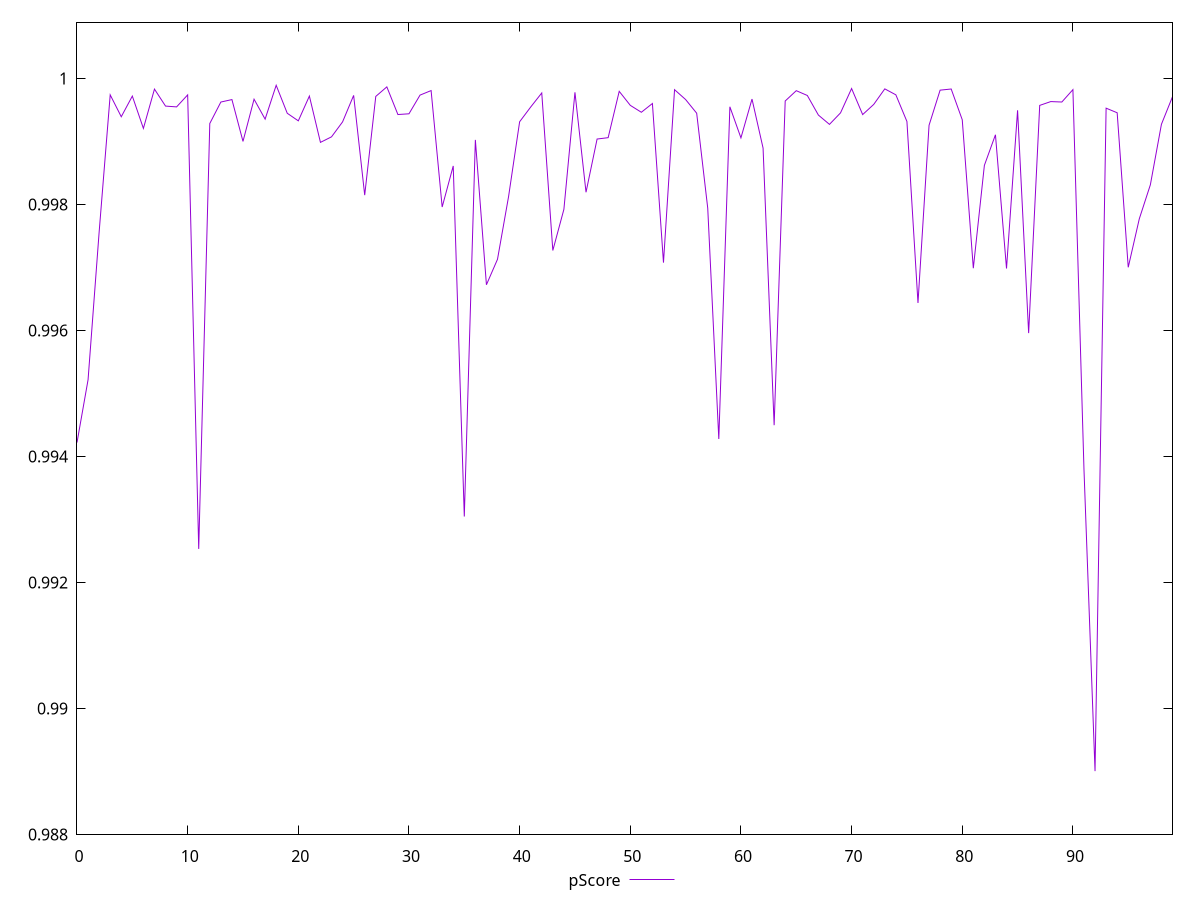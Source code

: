 reset

$pScore <<EOF
0 0.9942225717395629
1 0.9952190914147652
2 0.997561375044014
3 0.9997417829466522
4 0.9993944343088141
5 0.9997223971507184
6 0.9992092758307896
7 0.9998331703143986
8 0.9995636481682881
9 0.9995507084734908
10 0.9997413569188394
11 0.9925330959914788
12 0.9992871006819725
13 0.9996277981597577
14 0.9996668723191435
15 0.9990030722378529
16 0.9996727914162734
17 0.9993564960251001
18 0.9998937704364931
19 0.9994496403975128
20 0.999329261450337
21 0.9997227259183425
22 0.9989876458438163
23 0.9990753796026121
24 0.9993127670047466
25 0.9997334280187413
26 0.9981498331901377
27 0.9997171939087572
28 0.9998683722472488
29 0.9994295776088461
30 0.9994412992860242
31 0.9997379636288792
32 0.9998097863335768
33 0.9979614990338526
34 0.9986135505767555
35 0.9930477607875274
36 0.9990272923908049
37 0.99672692866531
38 0.9971315402698919
39 0.9981258952046284
40 0.9993146641809875
41 0.9995486805841325
42 0.9997718900081256
43 0.997271444211346
44 0.997924227407563
45 0.9997818847489786
46 0.9981958000556967
47 0.9990405073789628
48 0.9990623432236214
49 0.9997977788534411
50 0.9995754639979888
51 0.9994655257074427
52 0.999604558072017
53 0.9970783019519632
54 0.9998241425832315
55 0.99966756062279
56 0.999450471257243
57 0.9979423898378394
58 0.9942787263664148
59 0.9995524637795891
60 0.99905902318745
61 0.9996751689091421
62 0.998896675382918
63 0.9944974618582125
64 0.999644309408359
65 0.9998081091429396
66 0.9997319380343443
67 0.999421046102104
68 0.9992731455032267
69 0.9994557039958337
70 0.9998425880834966
71 0.9994287438299265
72 0.9995902618991638
73 0.999836953046469
74 0.999742403723479
75 0.9993192548550685
76 0.9964381384932192
77 0.9992590340104148
78 0.9998165985621803
79 0.9998347837975949
80 0.9993463283854098
81 0.9969893972006858
82 0.9986226495402013
83 0.9991082254314031
84 0.9969852218301527
85 0.9994969671531877
86 0.9959599474007497
87 0.9995746478164247
88 0.9996351317051947
89 0.9996282273012311
90 0.9998248375075713
91 0.993798360162327
92 0.9890059730365232
93 0.9995307691375827
94 0.9994575766707785
95 0.9970042749841561
96 0.9977741613684947
97 0.9983142639649143
98 0.9992746120783922
99 0.9997123654848528
EOF

set key outside below
set xrange [0:99]
set yrange [0.9880059730365232:1.000893770436493]
set trange [0.9880059730365232:1.000893770436493]
set terminal svg size 640, 500 enhanced background rgb 'white'
set output "report_00019_2021-02-10T18-14-37.922Z//mainthread-work-breakdown/samples/pages+cached+noadtech+nomedia/pScore/values.svg"

plot $pScore title "pScore" with line

reset
